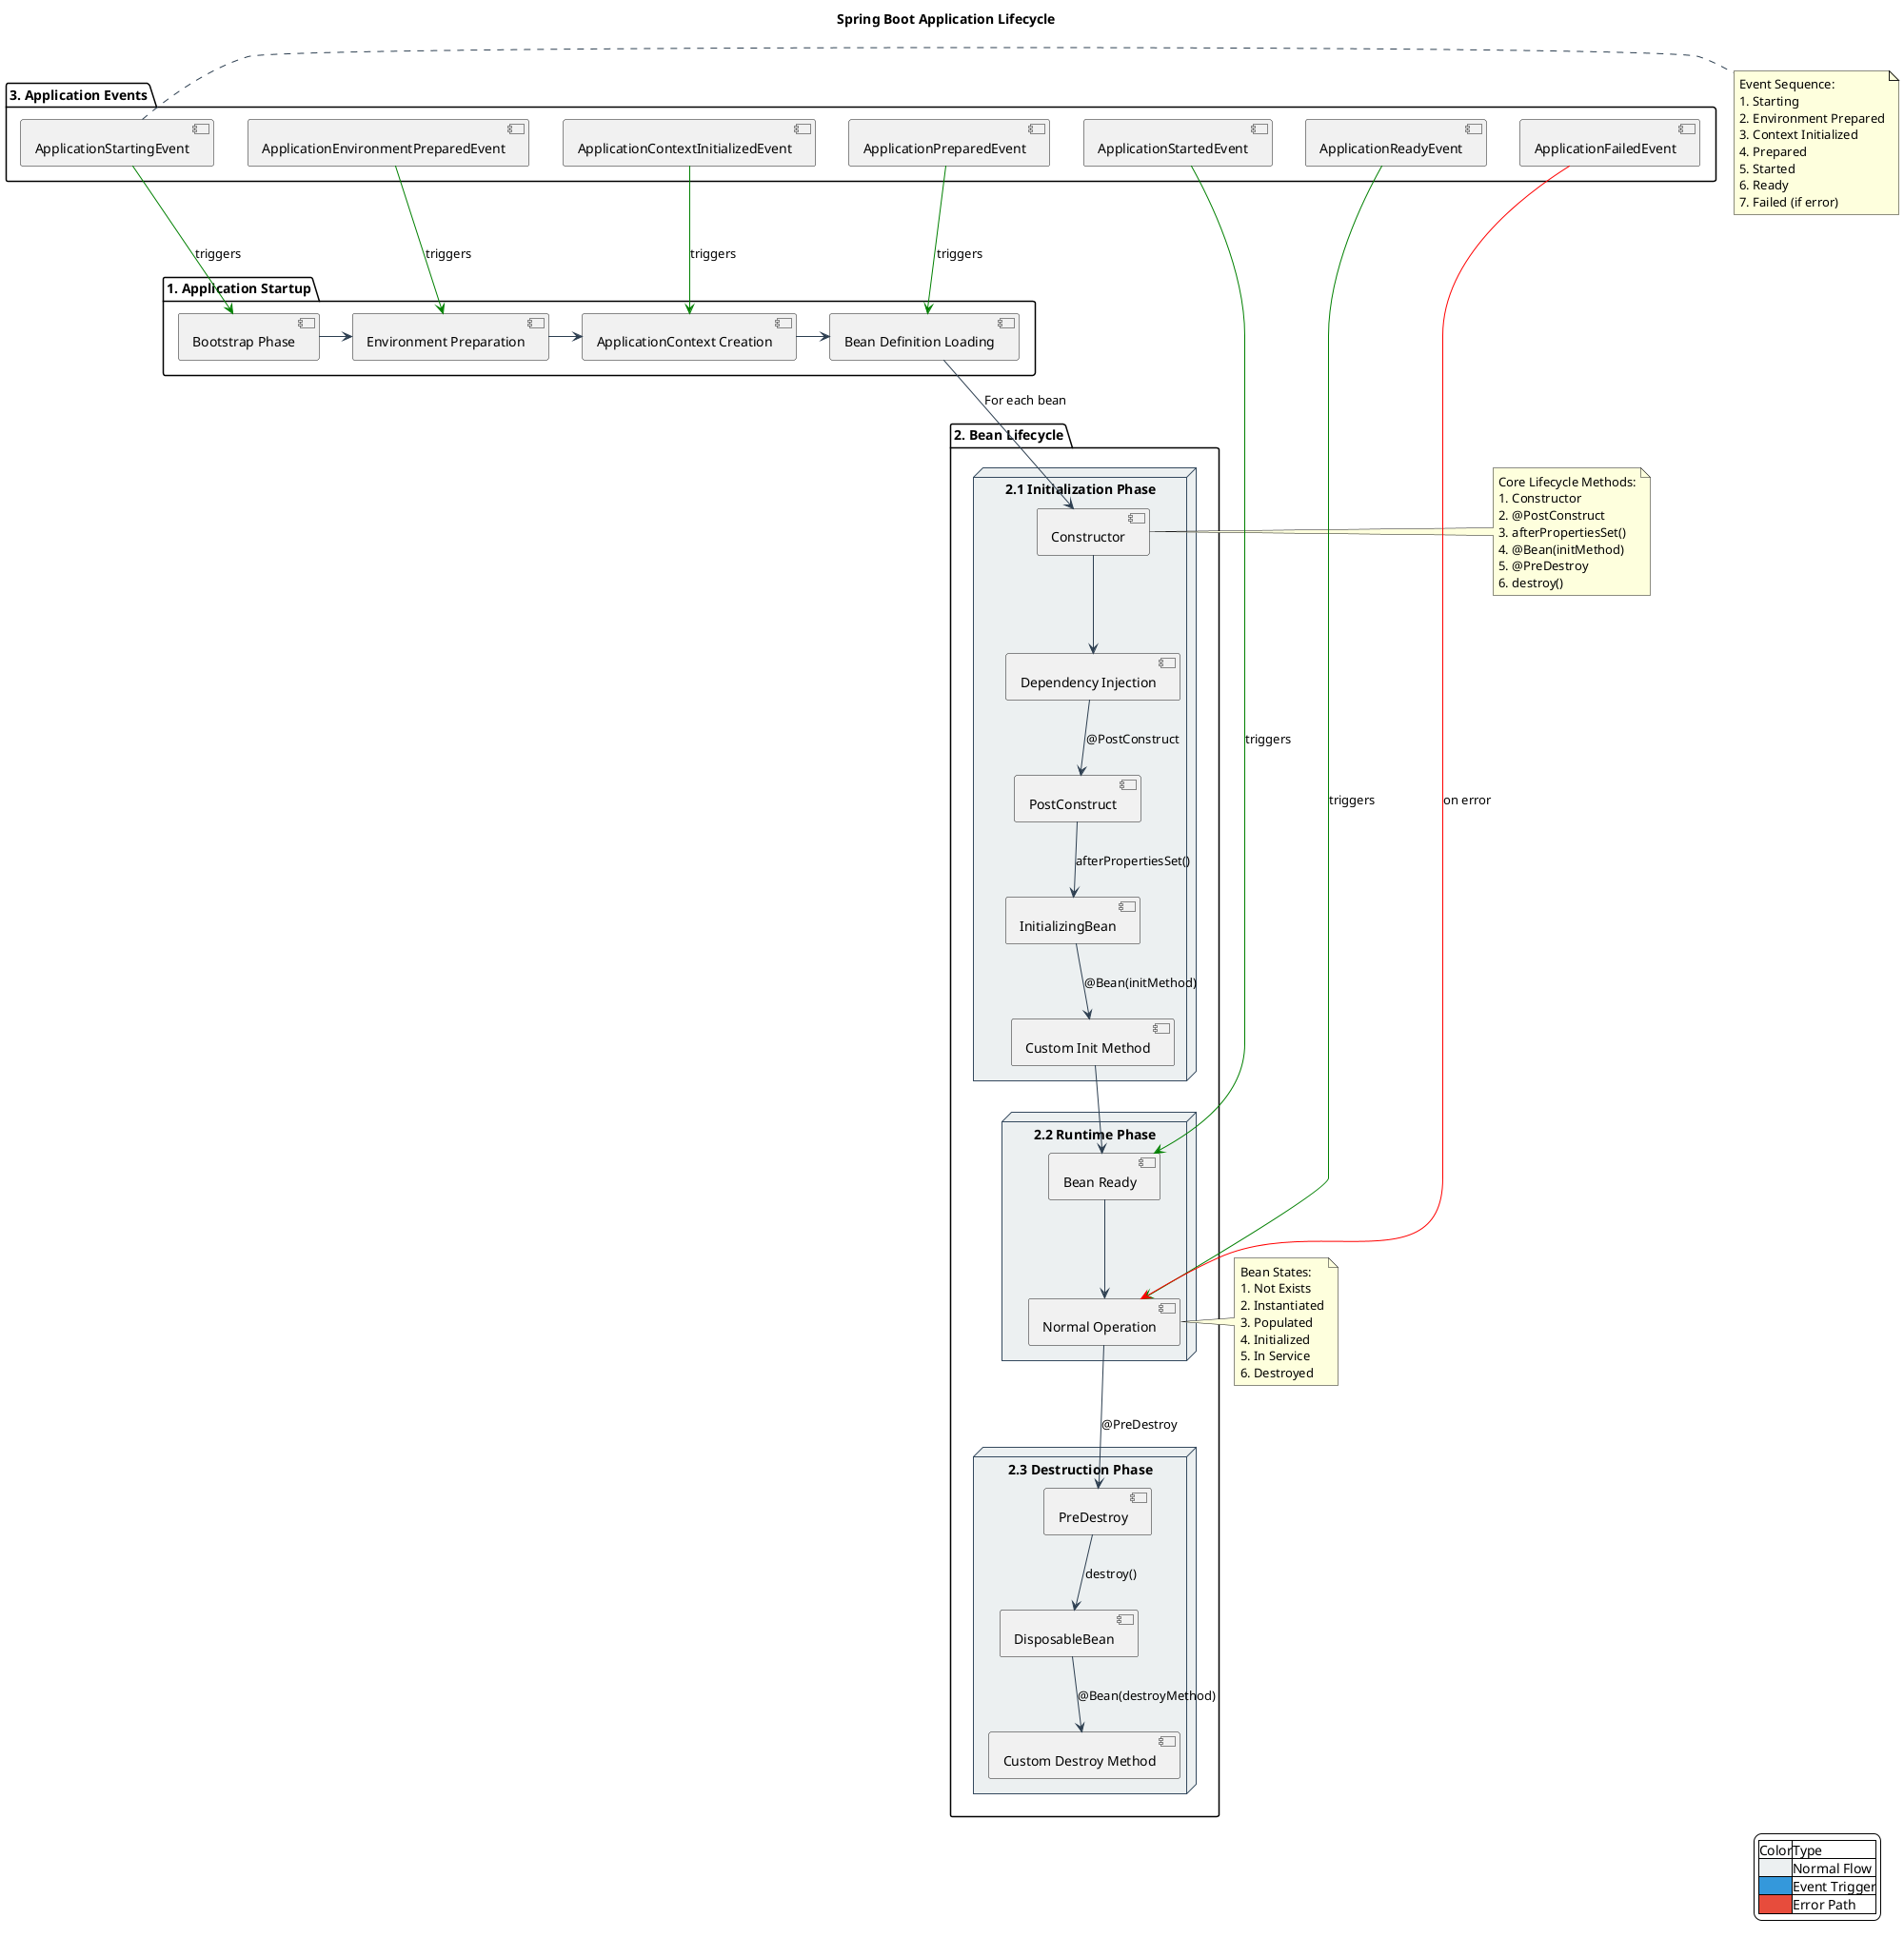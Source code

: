 @startuml Spring Boot Lifecycle

skinparam {
    BackgroundColor transparent
    ArrowColor #2C3E50
    BorderColor #2C3E50
    NodeBackgroundColor #ECF0F1
    NodeBorderColor #34495E
    stereotypeCBackgroundColor #3498DB
}

title Spring Boot Application Lifecycle

' Application Startup Phase
package "1. Application Startup" {
    [Bootstrap Phase] as bootstrap
    [Environment Preparation] as env
    [ApplicationContext Creation] as context
    [Bean Definition Loading] as beanDef
}

' Bean Lifecycle Phase
package "2. Bean Lifecycle" {
    node "2.1 Initialization Phase" {
        [Constructor] as constructor
        [Dependency Injection] as di
        [PostConstruct] as post
        [InitializingBean] as init
        [Custom Init Method] as customInit
    }

    node "2.2 Runtime Phase" {
        [Bean Ready] as ready
        [Normal Operation] as operation
    }

    node "2.3 Destruction Phase" {
        [PreDestroy] as preDestroy
        [DisposableBean] as disposable
        [Custom Destroy Method] as customDestroy
    }
}

' Application Events
package "3. Application Events" {
    [ApplicationStartingEvent] as startEvent
    [ApplicationEnvironmentPreparedEvent] as envEvent
    [ApplicationContextInitializedEvent] as contextEvent
    [ApplicationPreparedEvent] as prepEvent
    [ApplicationStartedEvent] as startedEvent
    [ApplicationReadyEvent] as readyEvent
    [ApplicationFailedEvent] as failEvent
}

' Connections - Startup Phase
bootstrap -> env
env -> context
context -> beanDef

' Connections - Bean Lifecycle
beanDef --> constructor : For each bean
constructor --> di
di --> post : "@PostConstruct"
post --> init : "afterPropertiesSet()"
init --> customInit : "@Bean(initMethod)"
customInit --> ready
ready --> operation

' Connections - Shutdown
operation --> preDestroy : "@PreDestroy"
preDestroy --> disposable : "destroy()"
disposable --> customDestroy : "@Bean(destroyMethod)"

' Event Connections
startEvent -[#green]-> bootstrap : triggers
envEvent -[#green]-> env : triggers
contextEvent -[#green]-> context : triggers
prepEvent -[#green]-> beanDef : triggers
startedEvent -[#green]-> ready : triggers
readyEvent -[#green]-> operation : triggers
failEvent -[#red]-> operation : on error

legend right
    |Color|Type|
    |<#ECF0F1>|Normal Flow|
    |<#3498DB>|Event Trigger|
    |<#E74C3C>|Error Path|
endlegend

note right of constructor
    Core Lifecycle Methods:
    1. Constructor
    2. @PostConstruct
    3. afterPropertiesSet()
    4. @Bean(initMethod)
    5. @PreDestroy
    6. destroy()
end note

note right of operation
    Bean States:
    1. Not Exists
    2. Instantiated
    3. Populated
    4. Initialized
    5. In Service
    6. Destroyed
end note

note right of startEvent
    Event Sequence:
    1. Starting
    2. Environment Prepared
    3. Context Initialized
    4. Prepared
    5. Started
    6. Ready
    7. Failed (if error)
end note

@enduml
